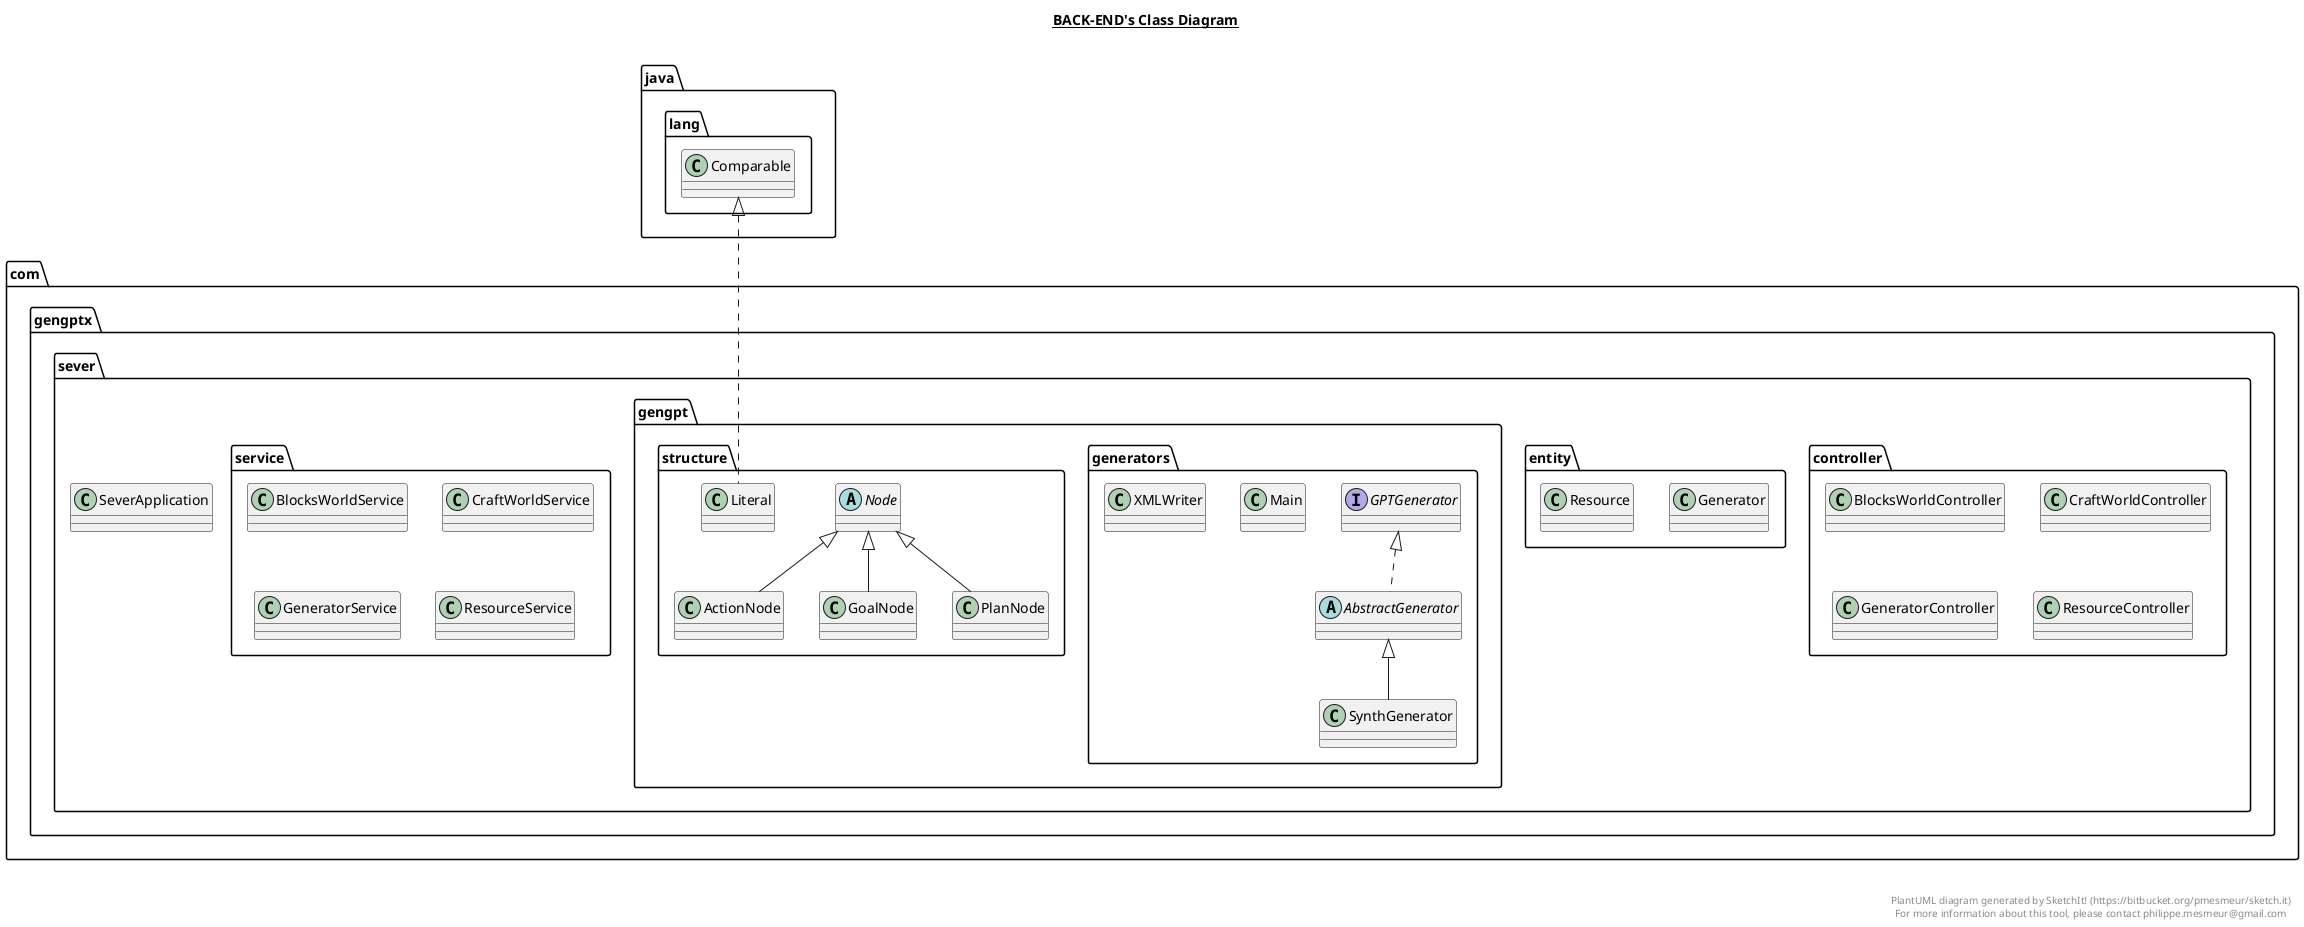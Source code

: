 @startuml

title __BACK-END's Class Diagram__\n

  namespace com.gengptx.sever {
    class com.gengptx.sever.SeverApplication {
    }
  }
  

  namespace com.gengptx.sever {
    namespace controller {
      class com.gengptx.sever.controller.BlocksWorldController {
      }
    }
  }
  

  namespace com.gengptx.sever {
    namespace controller {
      class com.gengptx.sever.controller.CraftWorldController {
      }
    }
  }
  

  namespace com.gengptx.sever {
    namespace controller {
      class com.gengptx.sever.controller.GeneratorController {
      }
    }
  }
  

  namespace com.gengptx.sever {
    namespace controller {
      class com.gengptx.sever.controller.ResourceController {
      }
    }
  }
  

  namespace com.gengptx.sever {
    namespace entity {
      class com.gengptx.sever.entity.Generator {
      }
    }
  }
  

  namespace com.gengptx.sever {
    namespace entity {
      class com.gengptx.sever.entity.Resource {
      }
    }
  }
  

  namespace com.gengptx.sever {
    namespace gengpt.generators {
      abstract class com.gengptx.sever.gengpt.generators.AbstractGenerator {
      }
    }
  }
  

  namespace com.gengptx.sever {
    namespace gengpt.generators {
      interface com.gengptx.sever.gengpt.generators.GPTGenerator {
      }
    }
  }
  

  namespace com.gengptx.sever {
    namespace gengpt.generators {
      class com.gengptx.sever.gengpt.generators.Main {
      }
    }
  }
  

  namespace com.gengptx.sever {
    namespace gengpt.generators {
      class com.gengptx.sever.gengpt.generators.SynthGenerator {
      }
    }
  }
  

  namespace com.gengptx.sever {
    namespace gengpt.generators {
      class com.gengptx.sever.gengpt.generators.XMLWriter {
      }
    }
  }
  

  namespace com.gengptx.sever {
    namespace gengpt.structure {
      class com.gengptx.sever.gengpt.structure.ActionNode {
      }
    }
  }
  

  namespace com.gengptx.sever {
    namespace gengpt.structure {
      class com.gengptx.sever.gengpt.structure.GoalNode {
      }
    }
  }
  

  namespace com.gengptx.sever {
    namespace gengpt.structure {
      class com.gengptx.sever.gengpt.structure.Literal {
      }
    }
  }
  

  namespace com.gengptx.sever {
    namespace gengpt.structure {
      abstract class com.gengptx.sever.gengpt.structure.Node {
      }
    }
  }
  

  namespace com.gengptx.sever {
    namespace gengpt.structure {
      class com.gengptx.sever.gengpt.structure.PlanNode {
      }
    }
  }
  

  namespace com.gengptx.sever {
    namespace service {
      class com.gengptx.sever.service.BlocksWorldService {
      }
    }
  }
  

  namespace com.gengptx.sever {
    namespace service {
      class com.gengptx.sever.service.CraftWorldService {
      }
    }
  }
  

  namespace com.gengptx.sever {
    namespace service {
      class com.gengptx.sever.service.GeneratorService {
      }
    }
  }
  

  namespace com.gengptx.sever {
    namespace service {
      class com.gengptx.sever.service.ResourceService {
      }
    }
  }
  

  com.gengptx.sever.gengpt.generators.AbstractGenerator .up.|> com.gengptx.sever.gengpt.generators.GPTGenerator
  com.gengptx.sever.gengpt.generators.SynthGenerator -up-|> com.gengptx.sever.gengpt.generators.AbstractGenerator
  com.gengptx.sever.gengpt.structure.ActionNode -up-|> com.gengptx.sever.gengpt.structure.Node
  com.gengptx.sever.gengpt.structure.GoalNode -up-|> com.gengptx.sever.gengpt.structure.Node
  com.gengptx.sever.gengpt.structure.Literal .up.|> java.lang.Comparable
  com.gengptx.sever.gengpt.structure.PlanNode -up-|> com.gengptx.sever.gengpt.structure.Node


right footer


PlantUML diagram generated by SketchIt! (https://bitbucket.org/pmesmeur/sketch.it)
For more information about this tool, please contact philippe.mesmeur@gmail.com
endfooter

@enduml
